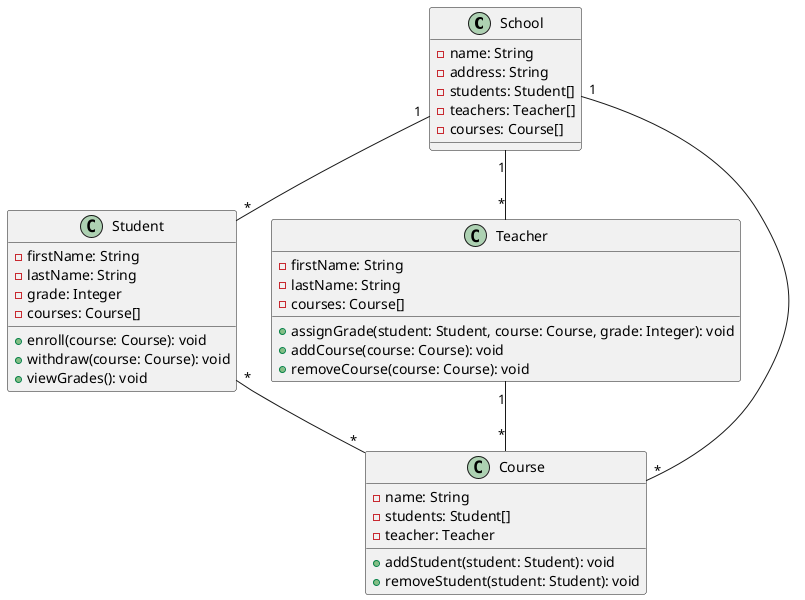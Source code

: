 @startuml

class School {
  - name: String
  - address: String
  - students: Student[]
  - teachers: Teacher[]
  - courses: Course[]
}

class Student {
  - firstName: String
  - lastName: String
  - grade: Integer
  - courses: Course[]
  + enroll(course: Course): void
  + withdraw(course: Course): void
  + viewGrades(): void
}

class Teacher {
  - firstName: String
  - lastName: String
  - courses: Course[]
  + assignGrade(student: Student, course: Course, grade: Integer): void
  + addCourse(course: Course): void
  + removeCourse(course: Course): void
}

class Course {
  - name: String
  - students: Student[]
  - teacher: Teacher
  + addStudent(student: Student): void
  + removeStudent(student: Student): void
}

School "1" -- "*" Student
School "1" -- "*" Teacher
School "1" -- "*" Course
Student "*" -- "*" Course
Teacher "1" -- "*" Course

@enduml

